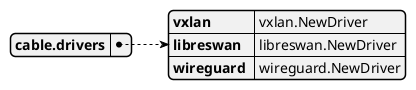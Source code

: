 @startyaml
cable.drivers:
    vxlan : vxlan.NewDriver
    libreswan : libreswan.NewDriver
    wireguard : wireguard.NewDriver
@endyaml